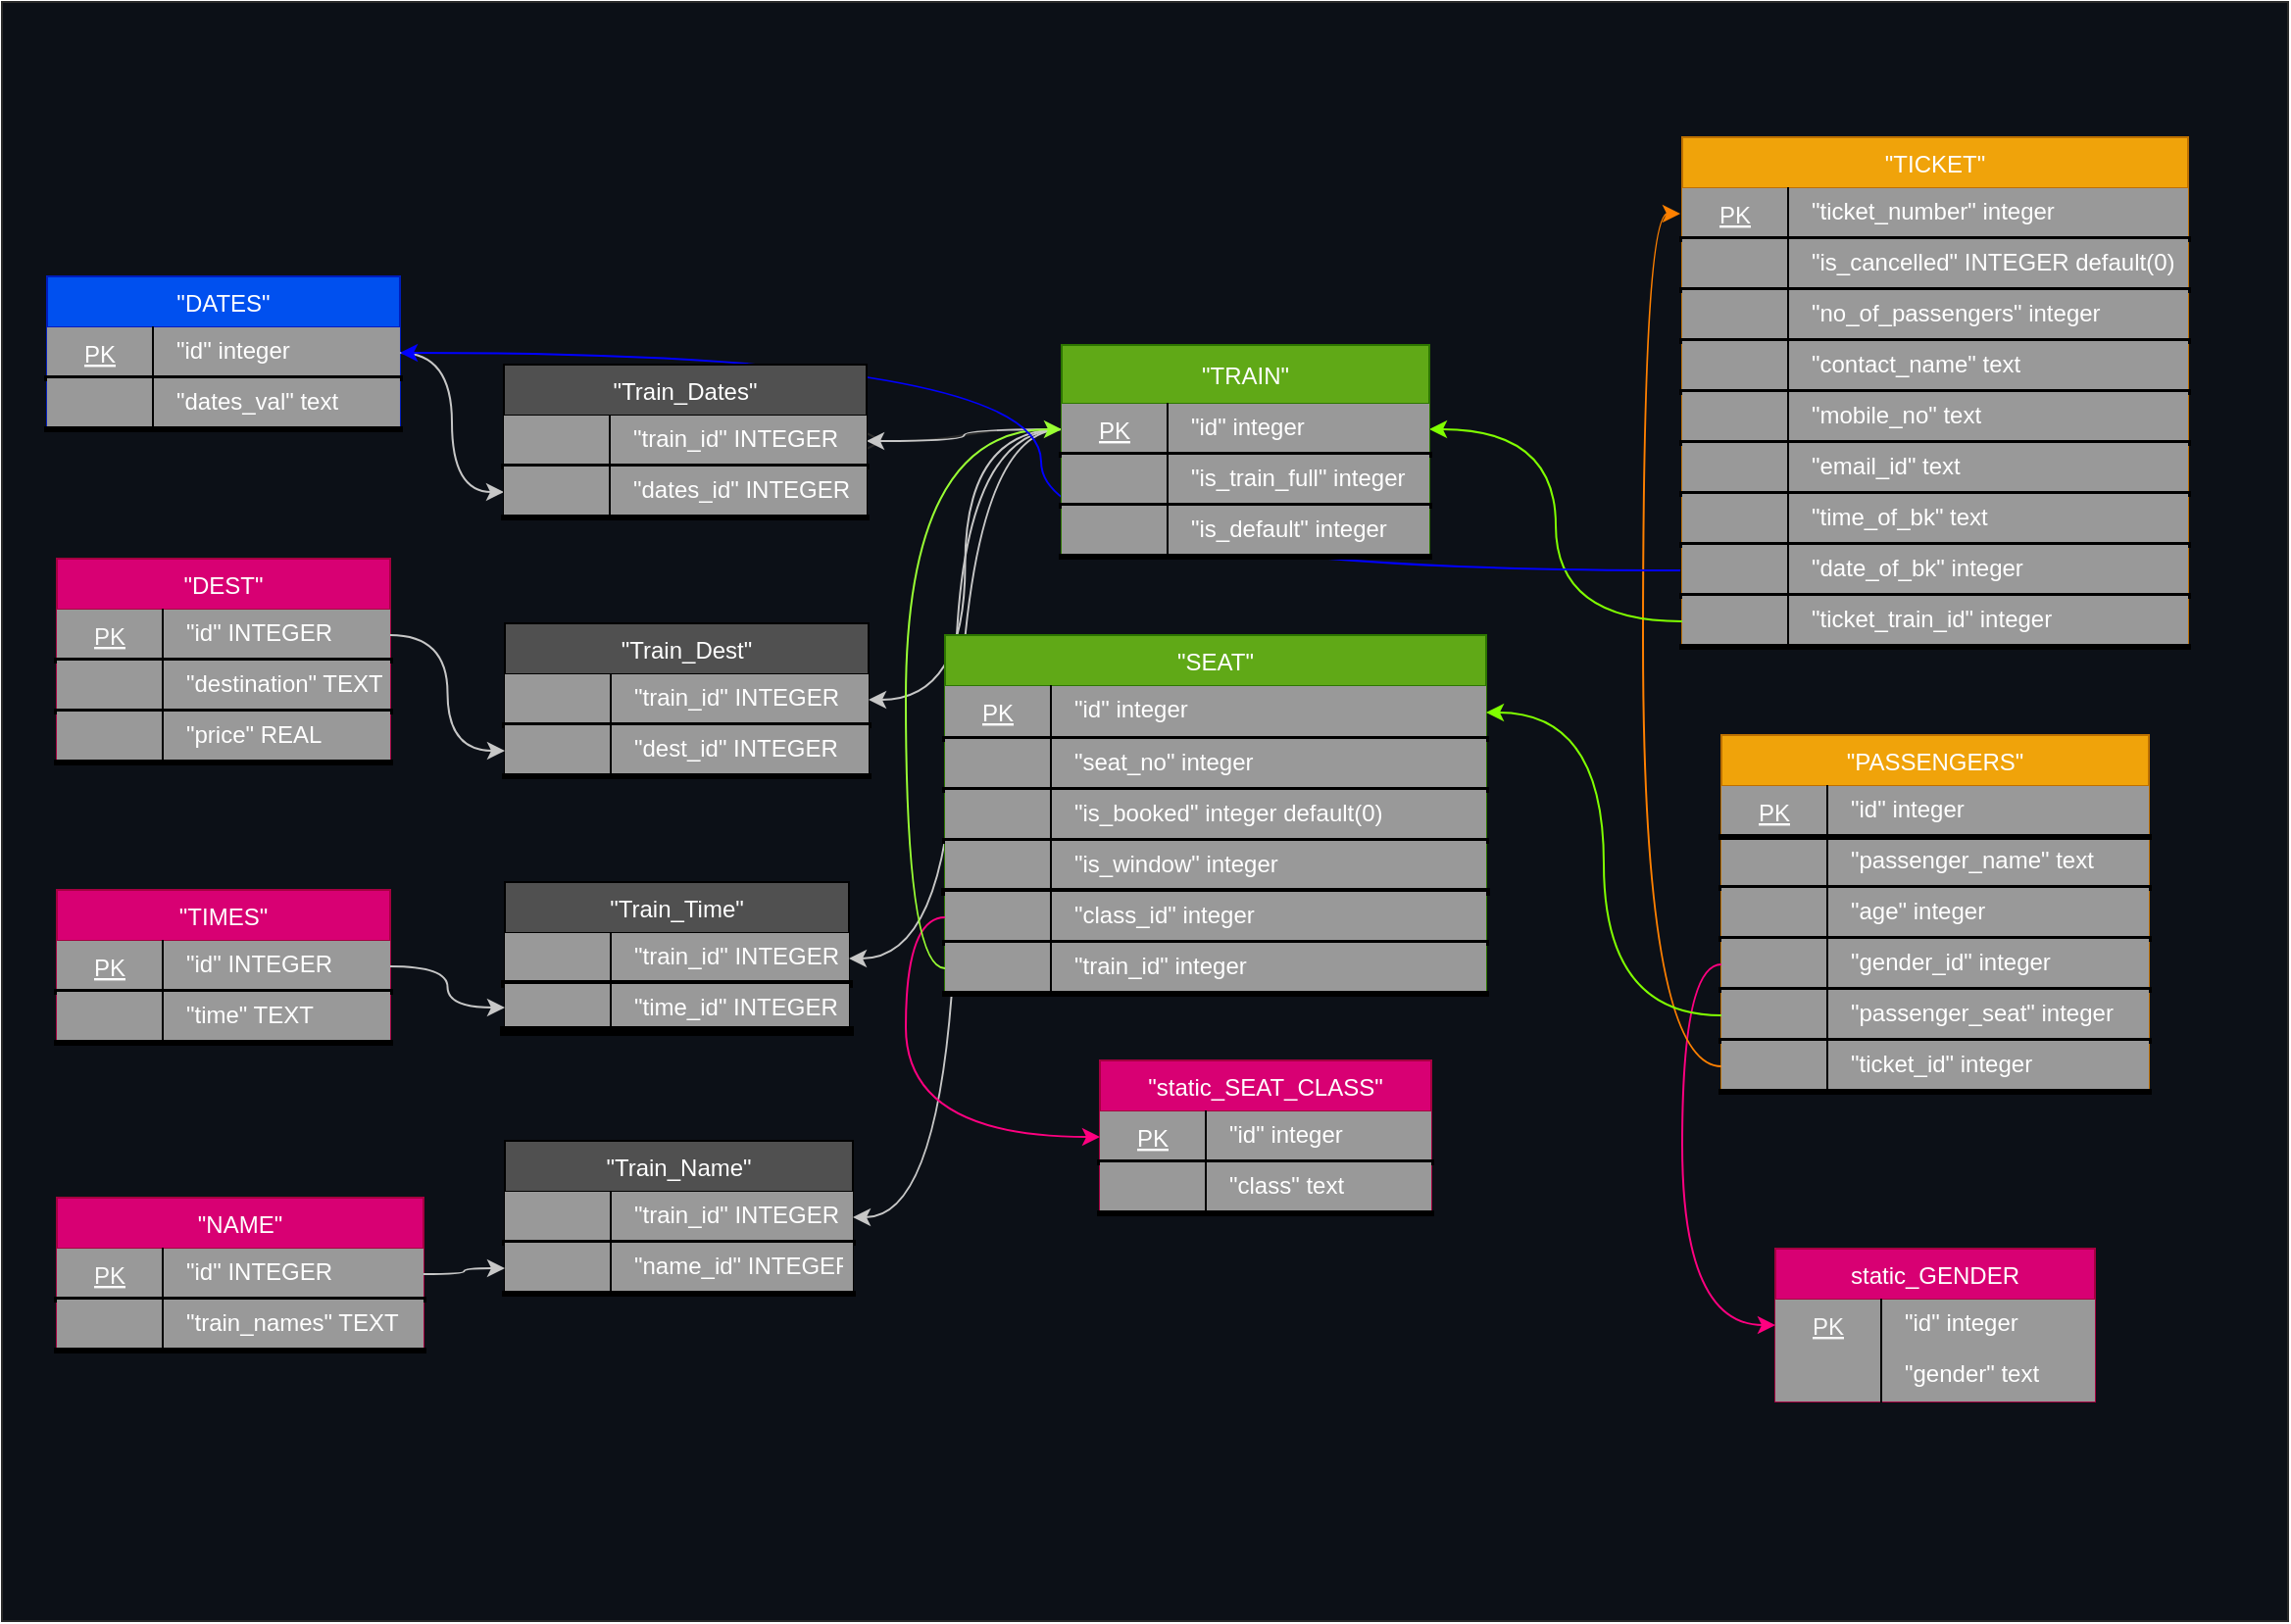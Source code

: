 <mxfile>
    <diagram id="R2lEEEUBdFMjLlhIrx00" name="Page-1">
        <mxGraphModel dx="1640" dy="918" grid="0" gridSize="10" guides="1" tooltips="1" connect="1" arrows="1" fold="1" page="1" pageScale="1" pageWidth="1169" pageHeight="827" math="1" shadow="0" extFonts="Permanent Marker^https://fonts.googleapis.com/css?family=Permanent+Marker">
            <root>
                <mxCell id="0"/>
                <mxCell id="1" parent="0"/>
                <mxCell id="138" value="" style="verticalLabelPosition=bottom;verticalAlign=top;html=1;shape=mxgraph.basic.rect;fillColor2=none;strokeWidth=1;size=20;indent=5;strokeColor=#2a2a2a;fillColor=#0c1017;" parent="1" vertex="1">
                    <mxGeometry width="1166" height="826" as="geometry"/>
                </mxCell>
                <mxCell id="HuTsn0dOxCZQTy2cxe2I-1" value="&quot;DATES&quot;" style="swimlane;fontStyle=0;childLayout=stackLayout;horizontal=1;startSize=26;fillColor=#0050ef;horizontalStack=0;resizeParent=1;resizeLast=0;collapsible=1;marginBottom=0;swimlaneFillColor=#ffffff;align=center;strokeColor=#001DBC;fontColor=#ffffff;" parent="1" vertex="1">
                    <mxGeometry x="23" y="140" width="180" height="78" as="geometry"/>
                </mxCell>
                <mxCell id="HuTsn0dOxCZQTy2cxe2I-2" value="&quot;id&quot;&#9;integer" style="shape=partialRectangle;top=0;left=0;right=0;bottom=1;align=left;verticalAlign=top;spacingTop=-2;spacingLeft=64;spacingRight=4;overflow=hidden;rotatable=0;points=[[0,0.5],[1,0.5]];portConstraint=eastwest;dropTarget=0;fontColor=#FFFFFF;strokeWidth=3;fillColor=#999999;" parent="HuTsn0dOxCZQTy2cxe2I-1" vertex="1">
                    <mxGeometry y="26" width="180" height="26" as="geometry"/>
                </mxCell>
                <mxCell id="HuTsn0dOxCZQTy2cxe2I-3" value="PK" style="shape=partialRectangle;top=0;left=0;bottom=0;fillColor=none;align=center;verticalAlign=middle;spacingLeft=4;spacingRight=4;overflow=hidden;rotatable=180;points=[];portConstraint=eastwest;part=1;fontStyle=4;fontColor=#FFFFFF;" parent="HuTsn0dOxCZQTy2cxe2I-2" vertex="1" connectable="0">
                    <mxGeometry width="54" height="26" as="geometry"/>
                </mxCell>
                <mxCell id="HuTsn0dOxCZQTy2cxe2I-4" value="&quot;dates_val&quot;&#9;text" style="shape=partialRectangle;top=0;left=0;right=0;bottom=1;align=left;verticalAlign=top;spacingTop=-2;spacingLeft=64;spacingRight=4;overflow=hidden;rotatable=0;points=[[0,0.5],[1,0.5]];portConstraint=eastwest;dropTarget=0;fontColor=#FFFFFF;strokeWidth=3;fillColor=#999999;" parent="HuTsn0dOxCZQTy2cxe2I-1" vertex="1">
                    <mxGeometry y="52" width="180" height="26" as="geometry"/>
                </mxCell>
                <mxCell id="HuTsn0dOxCZQTy2cxe2I-5" value="" style="shape=partialRectangle;top=0;left=0;bottom=0;fillColor=none;align=left;verticalAlign=middle;spacingLeft=4;spacingRight=4;overflow=hidden;rotatable=180;points=[];portConstraint=eastwest;part=1;" parent="HuTsn0dOxCZQTy2cxe2I-4" vertex="1" connectable="0">
                    <mxGeometry width="54" height="26" as="geometry"/>
                </mxCell>
                <mxCell id="HuTsn0dOxCZQTy2cxe2I-33" value="&quot;DEST&quot;" style="swimlane;fontStyle=0;childLayout=stackLayout;horizontal=1;startSize=26;fillColor=#d80073;horizontalStack=0;resizeParent=1;resizeLast=0;collapsible=1;marginBottom=0;swimlaneFillColor=#ffffff;align=center;strokeColor=#A50040;fontColor=#ffffff;" parent="1" vertex="1">
                    <mxGeometry x="28" y="284" width="170" height="104" as="geometry"/>
                </mxCell>
                <mxCell id="HuTsn0dOxCZQTy2cxe2I-34" value="&quot;id&quot;&#9;INTEGER" style="shape=partialRectangle;top=0;left=0;right=0;bottom=1;align=left;verticalAlign=top;spacingTop=-2;spacingLeft=64;spacingRight=4;overflow=hidden;rotatable=0;points=[[0,0.5],[1,0.5]];portConstraint=eastwest;dropTarget=0;strokeWidth=3;fontColor=#FFFFFF;fillColor=#999999;" parent="HuTsn0dOxCZQTy2cxe2I-33" vertex="1">
                    <mxGeometry y="26" width="170" height="26" as="geometry"/>
                </mxCell>
                <mxCell id="HuTsn0dOxCZQTy2cxe2I-35" value="PK" style="shape=partialRectangle;top=0;left=0;bottom=0;fillColor=none;align=center;verticalAlign=middle;spacingLeft=4;spacingRight=4;overflow=hidden;rotatable=180;points=[];portConstraint=eastwest;part=1;fontStyle=4;fontColor=#FAFAFA;" parent="HuTsn0dOxCZQTy2cxe2I-34" vertex="1" connectable="0">
                    <mxGeometry width="54" height="26" as="geometry"/>
                </mxCell>
                <mxCell id="HuTsn0dOxCZQTy2cxe2I-36" value="&quot;destination&quot; TEXT" style="shape=partialRectangle;top=0;left=0;right=0;bottom=1;align=left;verticalAlign=top;spacingTop=-2;spacingLeft=64;spacingRight=4;overflow=hidden;rotatable=0;points=[[0,0.5],[1,0.5]];portConstraint=eastwest;dropTarget=0;strokeWidth=3;html=1;fontColor=#FFFFFF;fillColor=#999999;" parent="HuTsn0dOxCZQTy2cxe2I-33" vertex="1">
                    <mxGeometry y="52" width="170" height="26" as="geometry"/>
                </mxCell>
                <mxCell id="HuTsn0dOxCZQTy2cxe2I-37" value="" style="shape=partialRectangle;top=0;left=0;bottom=0;fillColor=none;align=left;verticalAlign=middle;spacingLeft=4;spacingRight=4;overflow=hidden;rotatable=180;points=[];portConstraint=eastwest;part=1;" parent="HuTsn0dOxCZQTy2cxe2I-36" vertex="1" connectable="0">
                    <mxGeometry width="54" height="26" as="geometry"/>
                </mxCell>
                <mxCell id="49" value="&quot;price&quot; REAL" style="shape=partialRectangle;top=0;left=0;right=0;bottom=1;align=left;verticalAlign=top;spacingTop=-2;spacingLeft=64;spacingRight=4;overflow=hidden;rotatable=0;points=[[0,0.5],[1,0.5]];portConstraint=eastwest;dropTarget=0;strokeWidth=3;html=1;fontColor=#FFFFFF;fillColor=#999999;" parent="HuTsn0dOxCZQTy2cxe2I-33" vertex="1">
                    <mxGeometry y="78" width="170" height="26" as="geometry"/>
                </mxCell>
                <mxCell id="50" value="" style="shape=partialRectangle;top=0;left=0;bottom=0;fillColor=none;align=left;verticalAlign=middle;spacingLeft=4;spacingRight=4;overflow=hidden;rotatable=180;points=[];portConstraint=eastwest;part=1;" parent="49" vertex="1" connectable="0">
                    <mxGeometry width="54" height="26" as="geometry"/>
                </mxCell>
                <mxCell id="HuTsn0dOxCZQTy2cxe2I-42" value="&quot;Train_Dest&quot;" style="swimlane;fontStyle=0;childLayout=stackLayout;horizontal=1;startSize=26;horizontalStack=0;resizeParent=1;resizeLast=0;collapsible=1;marginBottom=0;swimlaneFillColor=#ffffff;align=center;fillColor=#505050;fontColor=#FFFFFF;" parent="1" vertex="1">
                    <mxGeometry x="256.5" y="317" width="185.5" height="78" as="geometry"/>
                </mxCell>
                <mxCell id="HuTsn0dOxCZQTy2cxe2I-45" value="&quot;train_id&quot; INTEGER" style="shape=partialRectangle;top=0;left=0;right=0;bottom=1;align=left;verticalAlign=top;spacingTop=-2;spacingLeft=64;spacingRight=4;overflow=hidden;rotatable=0;points=[[0,0.5],[1,0.5]];portConstraint=eastwest;dropTarget=0;strokeWidth=3;fontColor=#FFFFFF;fillColor=#999999;" parent="HuTsn0dOxCZQTy2cxe2I-42" vertex="1">
                    <mxGeometry y="26" width="185.5" height="26" as="geometry"/>
                </mxCell>
                <mxCell id="HuTsn0dOxCZQTy2cxe2I-46" value="" style="shape=partialRectangle;top=0;left=0;bottom=0;fillColor=none;align=left;verticalAlign=middle;spacingLeft=4;spacingRight=4;overflow=hidden;rotatable=180;points=[];portConstraint=eastwest;part=1;" parent="HuTsn0dOxCZQTy2cxe2I-45" vertex="1" connectable="0">
                    <mxGeometry width="54" height="26" as="geometry"/>
                </mxCell>
                <mxCell id="HuTsn0dOxCZQTy2cxe2I-47" value="&quot;dest_id&quot; INTEGER" style="shape=partialRectangle;top=0;left=0;right=0;bottom=1;align=left;verticalAlign=top;spacingTop=-2;spacingLeft=64;spacingRight=4;overflow=hidden;rotatable=0;points=[[0,0.5],[1,0.5]];portConstraint=eastwest;dropTarget=0;strokeWidth=3;fontColor=#FFFFFF;fillColor=#999999;" parent="HuTsn0dOxCZQTy2cxe2I-42" vertex="1">
                    <mxGeometry y="52" width="185.5" height="26" as="geometry"/>
                </mxCell>
                <mxCell id="HuTsn0dOxCZQTy2cxe2I-48" value="" style="shape=partialRectangle;top=0;left=0;bottom=0;fillColor=none;align=left;verticalAlign=middle;spacingLeft=4;spacingRight=4;overflow=hidden;rotatable=180;points=[];portConstraint=eastwest;part=1;" parent="HuTsn0dOxCZQTy2cxe2I-47" vertex="1" connectable="0">
                    <mxGeometry width="54" height="26" as="geometry"/>
                </mxCell>
                <mxCell id="HuTsn0dOxCZQTy2cxe2I-49" value="&quot;TIMES&quot;" style="swimlane;fontStyle=0;childLayout=stackLayout;horizontal=1;startSize=26;fillColor=#d80073;horizontalStack=0;resizeParent=1;resizeLast=0;collapsible=1;marginBottom=0;swimlaneFillColor=#ffffff;align=center;strokeColor=#A50040;fontColor=#ffffff;" parent="1" vertex="1">
                    <mxGeometry x="28" y="453" width="170" height="78" as="geometry"/>
                </mxCell>
                <mxCell id="HuTsn0dOxCZQTy2cxe2I-50" value="&quot;id&quot;&#9;INTEGER" style="shape=partialRectangle;top=0;left=0;right=0;bottom=1;align=left;verticalAlign=top;spacingTop=-2;spacingLeft=64;spacingRight=4;overflow=hidden;rotatable=0;points=[[0,0.5],[1,0.5]];portConstraint=eastwest;dropTarget=0;fontColor=#FFFFFF;strokeWidth=3;fillColor=#999999;" parent="HuTsn0dOxCZQTy2cxe2I-49" vertex="1">
                    <mxGeometry y="26" width="170" height="26" as="geometry"/>
                </mxCell>
                <mxCell id="HuTsn0dOxCZQTy2cxe2I-51" value="PK" style="shape=partialRectangle;top=0;left=0;bottom=0;fillColor=none;align=center;verticalAlign=middle;spacingLeft=4;spacingRight=4;overflow=hidden;rotatable=180;points=[];portConstraint=eastwest;part=1;fontStyle=4;fontColor=#FFFFFF;" parent="HuTsn0dOxCZQTy2cxe2I-50" vertex="1" connectable="0">
                    <mxGeometry width="54" height="26" as="geometry"/>
                </mxCell>
                <mxCell id="HuTsn0dOxCZQTy2cxe2I-52" value="&quot;time&quot; TEXT" style="shape=partialRectangle;top=0;left=0;right=0;bottom=1;align=left;verticalAlign=top;spacingTop=-2;spacingLeft=64;spacingRight=4;overflow=hidden;rotatable=0;points=[[0,0.5],[1,0.5]];portConstraint=eastwest;dropTarget=0;strokeWidth=3;fontColor=#FFFFFF;fillColor=#999999;" parent="HuTsn0dOxCZQTy2cxe2I-49" vertex="1">
                    <mxGeometry y="52" width="170" height="26" as="geometry"/>
                </mxCell>
                <mxCell id="HuTsn0dOxCZQTy2cxe2I-53" value="" style="shape=partialRectangle;top=0;left=0;bottom=0;fillColor=none;align=left;verticalAlign=middle;spacingLeft=4;spacingRight=4;overflow=hidden;rotatable=180;points=[];portConstraint=eastwest;part=1;" parent="HuTsn0dOxCZQTy2cxe2I-52" vertex="1" connectable="0">
                    <mxGeometry width="54" height="26" as="geometry"/>
                </mxCell>
                <mxCell id="HuTsn0dOxCZQTy2cxe2I-56" value="&quot;Train_Time&quot;" style="swimlane;fontStyle=0;childLayout=stackLayout;horizontal=1;startSize=26;horizontalStack=0;resizeParent=1;resizeLast=0;collapsible=1;marginBottom=0;swimlaneFillColor=#ffffff;align=center;fillColor=#505050;fontColor=#FFFFFF;" parent="1" vertex="1">
                    <mxGeometry x="256.5" y="449" width="175.5" height="76" as="geometry"/>
                </mxCell>
                <mxCell id="HuTsn0dOxCZQTy2cxe2I-59" value="&quot;train_id&quot; INTEGER" style="shape=partialRectangle;top=0;left=0;right=0;bottom=1;align=left;verticalAlign=top;spacingTop=-2;spacingLeft=64;spacingRight=4;overflow=hidden;rotatable=0;points=[[0,0.5],[1,0.5]];portConstraint=eastwest;dropTarget=0;strokeWidth=4;fontColor=#FFFFFF;fillColor=#999999;" parent="HuTsn0dOxCZQTy2cxe2I-56" vertex="1">
                    <mxGeometry y="26" width="175.5" height="26" as="geometry"/>
                </mxCell>
                <mxCell id="HuTsn0dOxCZQTy2cxe2I-60" value="" style="shape=partialRectangle;top=0;left=0;bottom=0;fillColor=none;align=left;verticalAlign=middle;spacingLeft=4;spacingRight=4;overflow=hidden;rotatable=180;points=[];portConstraint=eastwest;part=1;" parent="HuTsn0dOxCZQTy2cxe2I-59" vertex="1" connectable="0">
                    <mxGeometry width="54" height="26" as="geometry"/>
                </mxCell>
                <mxCell id="HuTsn0dOxCZQTy2cxe2I-61" value="&quot;time_id&quot; INTEGER" style="shape=partialRectangle;top=0;left=0;right=0;bottom=1;align=left;verticalAlign=top;spacingTop=-2;spacingLeft=64;spacingRight=4;overflow=hidden;rotatable=0;points=[[0,0.5],[1,0.5]];portConstraint=eastwest;dropTarget=0;strokeWidth=5;fontColor=#FFFFFF;fillColor=#999999;" parent="HuTsn0dOxCZQTy2cxe2I-56" vertex="1">
                    <mxGeometry y="52" width="175.5" height="24" as="geometry"/>
                </mxCell>
                <mxCell id="HuTsn0dOxCZQTy2cxe2I-62" value="" style="shape=partialRectangle;top=0;left=0;bottom=0;fillColor=none;align=left;verticalAlign=middle;spacingLeft=4;spacingRight=4;overflow=hidden;rotatable=180;points=[];portConstraint=eastwest;part=1;" parent="HuTsn0dOxCZQTy2cxe2I-61" vertex="1" connectable="0">
                    <mxGeometry width="54" height="24" as="geometry"/>
                </mxCell>
                <mxCell id="HuTsn0dOxCZQTy2cxe2I-63" value="&quot;NAME&quot;" style="swimlane;fontStyle=0;childLayout=stackLayout;horizontal=1;startSize=26;fillColor=#d80073;horizontalStack=0;resizeParent=1;resizeLast=0;collapsible=1;marginBottom=0;swimlaneFillColor=#ffffff;align=center;strokeColor=#A50040;fontColor=#ffffff;" parent="1" vertex="1">
                    <mxGeometry x="28" y="610" width="187" height="78" as="geometry"/>
                </mxCell>
                <mxCell id="HuTsn0dOxCZQTy2cxe2I-64" value="&quot;id&quot;&#9;INTEGER" style="shape=partialRectangle;top=0;left=0;right=0;bottom=1;align=left;verticalAlign=top;spacingTop=-2;spacingLeft=64;spacingRight=4;overflow=hidden;rotatable=0;points=[[0,0.5],[1,0.5]];portConstraint=eastwest;dropTarget=0;fontColor=#FFFFFF;strokeWidth=3;fillColor=#999999;" parent="HuTsn0dOxCZQTy2cxe2I-63" vertex="1">
                    <mxGeometry y="26" width="187" height="26" as="geometry"/>
                </mxCell>
                <mxCell id="HuTsn0dOxCZQTy2cxe2I-65" value="PK" style="shape=partialRectangle;top=0;left=0;bottom=0;fillColor=none;align=center;verticalAlign=middle;spacingLeft=4;spacingRight=4;overflow=hidden;rotatable=180;points=[];portConstraint=eastwest;part=1;fontStyle=4;fontColor=#FAFAFA;" parent="HuTsn0dOxCZQTy2cxe2I-64" vertex="1" connectable="0">
                    <mxGeometry width="54" height="26" as="geometry"/>
                </mxCell>
                <mxCell id="HuTsn0dOxCZQTy2cxe2I-66" value="&quot;train_names&quot; TEXT" style="shape=partialRectangle;top=0;left=0;right=0;bottom=1;align=left;verticalAlign=top;spacingTop=-2;spacingLeft=64;spacingRight=4;overflow=hidden;rotatable=0;points=[[0,0.5],[1,0.5]];portConstraint=eastwest;dropTarget=0;fontColor=#FFFFFF;strokeWidth=3;fillColor=#999999;" parent="HuTsn0dOxCZQTy2cxe2I-63" vertex="1">
                    <mxGeometry y="52" width="187" height="26" as="geometry"/>
                </mxCell>
                <mxCell id="HuTsn0dOxCZQTy2cxe2I-67" value="" style="shape=partialRectangle;top=0;left=0;bottom=0;fillColor=none;align=left;verticalAlign=middle;spacingLeft=4;spacingRight=4;overflow=hidden;rotatable=180;points=[];portConstraint=eastwest;part=1;" parent="HuTsn0dOxCZQTy2cxe2I-66" vertex="1" connectable="0">
                    <mxGeometry width="54" height="26" as="geometry"/>
                </mxCell>
                <mxCell id="HuTsn0dOxCZQTy2cxe2I-70" value="&quot;Train_Name&quot;" style="swimlane;fontStyle=0;childLayout=stackLayout;horizontal=1;startSize=26;horizontalStack=0;resizeParent=1;resizeLast=0;collapsible=1;marginBottom=0;swimlaneFillColor=#ffffff;align=center;fillColor=#505050;fontColor=#FFFFFF;" parent="1" vertex="1">
                    <mxGeometry x="256.5" y="581" width="177.5" height="78" as="geometry"/>
                </mxCell>
                <mxCell id="HuTsn0dOxCZQTy2cxe2I-73" value="&quot;train_id&quot; INTEGER" style="shape=partialRectangle;top=0;left=0;right=0;bottom=1;align=left;verticalAlign=top;spacingTop=-2;spacingLeft=64;spacingRight=4;overflow=hidden;rotatable=0;points=[[0,0.5],[1,0.5]];portConstraint=eastwest;dropTarget=0;strokeWidth=3;fontColor=#FFFFFF;fillColor=#999999;" parent="HuTsn0dOxCZQTy2cxe2I-70" vertex="1">
                    <mxGeometry y="26" width="177.5" height="26" as="geometry"/>
                </mxCell>
                <mxCell id="HuTsn0dOxCZQTy2cxe2I-74" value="" style="shape=partialRectangle;top=0;left=0;bottom=0;fillColor=none;align=left;verticalAlign=middle;spacingLeft=4;spacingRight=4;overflow=hidden;rotatable=180;points=[];portConstraint=eastwest;part=1;" parent="HuTsn0dOxCZQTy2cxe2I-73" vertex="1" connectable="0">
                    <mxGeometry width="54" height="26" as="geometry"/>
                </mxCell>
                <mxCell id="HuTsn0dOxCZQTy2cxe2I-75" value="&quot;name_id&quot; INTEGER" style="shape=partialRectangle;top=0;left=0;right=0;bottom=1;align=left;verticalAlign=top;spacingTop=-2;spacingLeft=64;spacingRight=4;overflow=hidden;rotatable=0;points=[[0,0.5],[1,0.5]];portConstraint=eastwest;dropTarget=0;strokeWidth=3;fontColor=#FFFFFF;fillColor=#999999;" parent="HuTsn0dOxCZQTy2cxe2I-70" vertex="1">
                    <mxGeometry y="52" width="177.5" height="26" as="geometry"/>
                </mxCell>
                <mxCell id="HuTsn0dOxCZQTy2cxe2I-76" value="" style="shape=partialRectangle;top=0;left=0;bottom=0;fillColor=none;align=left;verticalAlign=middle;spacingLeft=4;spacingRight=4;overflow=hidden;rotatable=180;points=[];portConstraint=eastwest;part=1;" parent="HuTsn0dOxCZQTy2cxe2I-75" vertex="1" connectable="0">
                    <mxGeometry width="54" height="26" as="geometry"/>
                </mxCell>
                <mxCell id="HuTsn0dOxCZQTy2cxe2I-77" value="&quot;static_SEAT_CLASS&quot;" style="swimlane;fontStyle=0;childLayout=stackLayout;horizontal=1;startSize=26;fillColor=#d80073;horizontalStack=0;resizeParent=1;resizeLast=0;collapsible=1;marginBottom=0;swimlaneFillColor=#ffffff;align=center;strokeColor=#A50040;fontColor=#ffffff;" parent="1" vertex="1">
                    <mxGeometry x="560" y="540" width="169" height="78" as="geometry"/>
                </mxCell>
                <mxCell id="HuTsn0dOxCZQTy2cxe2I-78" value="&quot;id&quot; integer" style="shape=partialRectangle;top=0;left=0;right=0;bottom=1;align=left;verticalAlign=top;spacingTop=-2;spacingLeft=64;spacingRight=4;overflow=hidden;rotatable=0;points=[[0,0.5],[1,0.5]];portConstraint=eastwest;dropTarget=0;strokeWidth=3;fontColor=#FFFFFF;fillColor=#999999;" parent="HuTsn0dOxCZQTy2cxe2I-77" vertex="1">
                    <mxGeometry y="26" width="169" height="26" as="geometry"/>
                </mxCell>
                <mxCell id="HuTsn0dOxCZQTy2cxe2I-79" value="PK" style="shape=partialRectangle;top=0;left=0;bottom=0;fillColor=none;align=center;verticalAlign=middle;spacingLeft=4;spacingRight=4;overflow=hidden;rotatable=180;points=[];portConstraint=eastwest;part=1;fontStyle=4;fontColor=#FFFFFF;" parent="HuTsn0dOxCZQTy2cxe2I-78" vertex="1" connectable="0">
                    <mxGeometry width="54" height="26" as="geometry"/>
                </mxCell>
                <mxCell id="HuTsn0dOxCZQTy2cxe2I-80" value="&quot;class&quot; text" style="shape=partialRectangle;top=0;left=0;right=0;bottom=1;align=left;verticalAlign=top;spacingTop=-2;spacingLeft=64;spacingRight=4;overflow=hidden;rotatable=0;points=[[0,0.5],[1,0.5]];portConstraint=eastwest;dropTarget=0;fontColor=#FFFFFF;strokeWidth=3;fillColor=#999999;" parent="HuTsn0dOxCZQTy2cxe2I-77" vertex="1">
                    <mxGeometry y="52" width="169" height="26" as="geometry"/>
                </mxCell>
                <mxCell id="HuTsn0dOxCZQTy2cxe2I-81" value="" style="shape=partialRectangle;top=0;left=0;bottom=0;fillColor=none;align=left;verticalAlign=middle;spacingLeft=4;spacingRight=4;overflow=hidden;rotatable=180;points=[];portConstraint=eastwest;part=1;" parent="HuTsn0dOxCZQTy2cxe2I-80" vertex="1" connectable="0">
                    <mxGeometry width="54" height="26" as="geometry"/>
                </mxCell>
                <mxCell id="HuTsn0dOxCZQTy2cxe2I-82" value="&quot;TICKET&quot;" style="swimlane;fontStyle=0;childLayout=stackLayout;horizontal=1;startSize=26;fillColor=#f0a30a;horizontalStack=0;resizeParent=1;resizeLast=0;collapsible=1;marginBottom=0;swimlaneFillColor=#ffffff;align=center;strokeColor=#BD7000;fontColor=#ffffff;" parent="1" vertex="1">
                    <mxGeometry x="857" y="69" width="258" height="260" as="geometry"/>
                </mxCell>
                <mxCell id="HuTsn0dOxCZQTy2cxe2I-83" value="&quot;ticket_number&quot;&#9;integer" style="shape=partialRectangle;top=0;left=0;right=0;bottom=1;align=left;verticalAlign=top;spacingTop=-2;spacingLeft=64;spacingRight=4;overflow=hidden;rotatable=0;points=[[0,0.5],[1,0.5]];portConstraint=eastwest;dropTarget=0;strokeWidth=3;perimeterSpacing=1;fontColor=#FFFFFF;fillColor=#999999;" parent="HuTsn0dOxCZQTy2cxe2I-82" vertex="1">
                    <mxGeometry y="26" width="258" height="26" as="geometry"/>
                </mxCell>
                <mxCell id="HuTsn0dOxCZQTy2cxe2I-84" value="PK" style="shape=partialRectangle;top=0;left=0;bottom=0;fillColor=none;align=center;verticalAlign=middle;spacingLeft=4;spacingRight=4;overflow=hidden;rotatable=180;points=[];portConstraint=eastwest;part=1;fontStyle=4;fontColor=#FCFCFC;" parent="HuTsn0dOxCZQTy2cxe2I-83" vertex="1" connectable="0">
                    <mxGeometry width="54" height="26" as="geometry"/>
                </mxCell>
                <mxCell id="HuTsn0dOxCZQTy2cxe2I-85" value="&quot;is_cancelled&quot;&#9;INTEGER default(0)" style="shape=partialRectangle;top=0;left=0;right=0;bottom=1;align=left;verticalAlign=top;spacingTop=-2;spacingLeft=64;spacingRight=4;overflow=hidden;rotatable=0;points=[[0,0.5],[1,0.5]];portConstraint=eastwest;dropTarget=0;strokeWidth=3;fontColor=#FFFFFF;fillColor=#999999;" parent="HuTsn0dOxCZQTy2cxe2I-82" vertex="1">
                    <mxGeometry y="52" width="258" height="26" as="geometry"/>
                </mxCell>
                <mxCell id="HuTsn0dOxCZQTy2cxe2I-86" value="" style="shape=partialRectangle;top=0;left=0;bottom=0;fillColor=none;align=left;verticalAlign=middle;spacingLeft=4;spacingRight=4;overflow=hidden;rotatable=180;points=[];portConstraint=eastwest;part=1;" parent="HuTsn0dOxCZQTy2cxe2I-85" vertex="1" connectable="0">
                    <mxGeometry width="54" height="26" as="geometry"/>
                </mxCell>
                <mxCell id="HuTsn0dOxCZQTy2cxe2I-87" value="&quot;no_of_passengers&quot; integer" style="shape=partialRectangle;top=0;left=0;right=0;bottom=1;align=left;verticalAlign=top;spacingTop=-2;spacingLeft=64;spacingRight=4;overflow=hidden;rotatable=0;points=[[0,0.5],[1,0.5]];portConstraint=eastwest;dropTarget=0;strokeWidth=3;fontColor=#FFFFFF;fillColor=#999999;" parent="HuTsn0dOxCZQTy2cxe2I-82" vertex="1">
                    <mxGeometry y="78" width="258" height="26" as="geometry"/>
                </mxCell>
                <mxCell id="HuTsn0dOxCZQTy2cxe2I-88" value="" style="shape=partialRectangle;top=0;left=0;bottom=0;fillColor=none;align=left;verticalAlign=middle;spacingLeft=4;spacingRight=4;overflow=hidden;rotatable=180;points=[];portConstraint=eastwest;part=1;" parent="HuTsn0dOxCZQTy2cxe2I-87" vertex="1" connectable="0">
                    <mxGeometry width="54" height="26" as="geometry"/>
                </mxCell>
                <mxCell id="HuTsn0dOxCZQTy2cxe2I-89" value="&quot;contact_name&quot; text" style="shape=partialRectangle;top=0;left=0;right=0;bottom=1;align=left;verticalAlign=top;spacingTop=-2;spacingLeft=64;spacingRight=4;overflow=hidden;rotatable=0;points=[[0,0.5],[1,0.5]];portConstraint=eastwest;dropTarget=0;strokeWidth=3;perimeterSpacing=1;fontColor=#FFFFFF;fillColor=#999999;" parent="HuTsn0dOxCZQTy2cxe2I-82" vertex="1">
                    <mxGeometry y="104" width="258" height="26" as="geometry"/>
                </mxCell>
                <mxCell id="HuTsn0dOxCZQTy2cxe2I-90" value="" style="shape=partialRectangle;top=0;left=0;bottom=0;fillColor=none;align=left;verticalAlign=middle;spacingLeft=4;spacingRight=4;overflow=hidden;rotatable=180;points=[];portConstraint=eastwest;part=1;" parent="HuTsn0dOxCZQTy2cxe2I-89" vertex="1" connectable="0">
                    <mxGeometry width="54" height="26" as="geometry"/>
                </mxCell>
                <mxCell id="HuTsn0dOxCZQTy2cxe2I-91" value="&quot;mobile_no&quot;&#9;text" style="shape=partialRectangle;top=0;left=0;right=0;bottom=1;align=left;verticalAlign=top;spacingTop=-2;spacingLeft=64;spacingRight=4;overflow=hidden;rotatable=0;points=[[0,0.5],[1,0.5]];portConstraint=eastwest;dropTarget=0;strokeWidth=3;fontColor=#FFFFFF;fillColor=#999999;" parent="HuTsn0dOxCZQTy2cxe2I-82" vertex="1">
                    <mxGeometry y="130" width="258" height="26" as="geometry"/>
                </mxCell>
                <mxCell id="HuTsn0dOxCZQTy2cxe2I-92" value="" style="shape=partialRectangle;top=0;left=0;bottom=0;fillColor=none;align=left;verticalAlign=middle;spacingLeft=4;spacingRight=4;overflow=hidden;rotatable=180;points=[];portConstraint=eastwest;part=1;" parent="HuTsn0dOxCZQTy2cxe2I-91" vertex="1" connectable="0">
                    <mxGeometry width="54" height="26" as="geometry"/>
                </mxCell>
                <mxCell id="HuTsn0dOxCZQTy2cxe2I-93" value="&quot;email_id&quot; text" style="shape=partialRectangle;top=0;left=0;right=0;bottom=1;align=left;verticalAlign=top;spacingTop=-2;spacingLeft=64;spacingRight=4;overflow=hidden;rotatable=0;points=[[0,0.5],[1,0.5]];portConstraint=eastwest;dropTarget=0;perimeterSpacing=1;strokeWidth=3;fontColor=#FFFFFF;fillColor=#999999;" parent="HuTsn0dOxCZQTy2cxe2I-82" vertex="1">
                    <mxGeometry y="156" width="258" height="26" as="geometry"/>
                </mxCell>
                <mxCell id="HuTsn0dOxCZQTy2cxe2I-94" value="" style="shape=partialRectangle;top=0;left=0;bottom=0;fillColor=none;align=left;verticalAlign=middle;spacingLeft=4;spacingRight=4;overflow=hidden;rotatable=180;points=[];portConstraint=eastwest;part=1;" parent="HuTsn0dOxCZQTy2cxe2I-93" vertex="1" connectable="0">
                    <mxGeometry width="54" height="26" as="geometry"/>
                </mxCell>
                <mxCell id="HuTsn0dOxCZQTy2cxe2I-95" value="&quot;time_of_bk&quot; text" style="shape=partialRectangle;top=0;left=0;right=0;bottom=1;align=left;verticalAlign=top;spacingTop=-2;spacingLeft=64;spacingRight=4;overflow=hidden;rotatable=0;points=[[0,0.5],[1,0.5]];portConstraint=eastwest;dropTarget=0;strokeWidth=3;fontColor=#FFFFFF;fillColor=#999999;" parent="HuTsn0dOxCZQTy2cxe2I-82" vertex="1">
                    <mxGeometry y="182" width="258" height="26" as="geometry"/>
                </mxCell>
                <mxCell id="HuTsn0dOxCZQTy2cxe2I-96" value="" style="shape=partialRectangle;top=0;left=0;bottom=0;fillColor=none;align=left;verticalAlign=middle;spacingLeft=4;spacingRight=4;overflow=hidden;rotatable=180;points=[];portConstraint=eastwest;part=1;" parent="HuTsn0dOxCZQTy2cxe2I-95" vertex="1" connectable="0">
                    <mxGeometry width="54" height="26" as="geometry"/>
                </mxCell>
                <mxCell id="HuTsn0dOxCZQTy2cxe2I-97" value="&quot;date_of_bk&quot; integer" style="shape=partialRectangle;top=0;left=0;right=0;bottom=1;align=left;verticalAlign=top;spacingTop=-2;spacingLeft=64;spacingRight=4;overflow=hidden;rotatable=0;points=[[0,0.5],[1,0.5]];portConstraint=eastwest;dropTarget=0;strokeWidth=3;perimeterSpacing=1;fontColor=#FFFFFF;fillColor=#999999;" parent="HuTsn0dOxCZQTy2cxe2I-82" vertex="1">
                    <mxGeometry y="208" width="258" height="26" as="geometry"/>
                </mxCell>
                <mxCell id="HuTsn0dOxCZQTy2cxe2I-98" value="" style="shape=partialRectangle;top=0;left=0;bottom=0;fillColor=none;align=left;verticalAlign=middle;spacingLeft=4;spacingRight=4;overflow=hidden;rotatable=180;points=[];portConstraint=eastwest;part=1;" parent="HuTsn0dOxCZQTy2cxe2I-97" vertex="1" connectable="0">
                    <mxGeometry width="54" height="26" as="geometry"/>
                </mxCell>
                <mxCell id="HuTsn0dOxCZQTy2cxe2I-99" value="&quot;ticket_train_id&quot; integer" style="shape=partialRectangle;top=0;left=0;right=0;bottom=1;align=left;verticalAlign=top;spacingTop=-2;spacingLeft=64;spacingRight=4;overflow=hidden;rotatable=0;points=[[0,0.5],[1,0.5]];portConstraint=eastwest;dropTarget=0;strokeWidth=3;fontColor=#FFFFFF;fillColor=#999999;" parent="HuTsn0dOxCZQTy2cxe2I-82" vertex="1">
                    <mxGeometry y="234" width="258" height="26" as="geometry"/>
                </mxCell>
                <mxCell id="HuTsn0dOxCZQTy2cxe2I-100" value="" style="shape=partialRectangle;top=0;left=0;bottom=0;fillColor=none;align=left;verticalAlign=middle;spacingLeft=4;spacingRight=4;overflow=hidden;rotatable=180;points=[];portConstraint=eastwest;part=1;" parent="HuTsn0dOxCZQTy2cxe2I-99" vertex="1" connectable="0">
                    <mxGeometry width="54" height="26" as="geometry"/>
                </mxCell>
                <mxCell id="HuTsn0dOxCZQTy2cxe2I-103" value="&quot;PASSENGERS&quot;" style="swimlane;fontStyle=0;childLayout=stackLayout;horizontal=1;startSize=26;fillColor=#f0a30a;horizontalStack=0;resizeParent=1;resizeLast=0;collapsible=1;marginBottom=0;swimlaneFillColor=#ffffff;align=center;strokeColor=#BD7000;fontColor=#ffffff;" parent="1" vertex="1">
                    <mxGeometry x="877" y="374" width="218" height="182" as="geometry"/>
                </mxCell>
                <mxCell id="HuTsn0dOxCZQTy2cxe2I-104" value="&quot;id&quot;&#9;integer" style="shape=partialRectangle;top=0;left=0;right=0;bottom=0;align=left;verticalAlign=top;spacingTop=-2;spacingLeft=64;spacingRight=4;overflow=hidden;rotatable=0;points=[[0,0.5],[1,0.5]];portConstraint=eastwest;dropTarget=0;fontColor=#FFFFFF;strokeWidth=3;fillColor=#999999;" parent="HuTsn0dOxCZQTy2cxe2I-103" vertex="1">
                    <mxGeometry y="26" width="218" height="26" as="geometry"/>
                </mxCell>
                <mxCell id="HuTsn0dOxCZQTy2cxe2I-105" value="PK" style="shape=partialRectangle;top=0;left=0;bottom=0;fillColor=none;align=center;verticalAlign=middle;spacingLeft=4;spacingRight=4;overflow=hidden;rotatable=180;points=[];portConstraint=eastwest;part=1;fontStyle=4;fontColor=#FFFFFF;" parent="HuTsn0dOxCZQTy2cxe2I-104" vertex="1" connectable="0">
                    <mxGeometry width="54" height="26" as="geometry"/>
                </mxCell>
                <mxCell id="HuTsn0dOxCZQTy2cxe2I-106" value="&quot;passenger_name&quot; text" style="shape=partialRectangle;top=1;left=0;right=0;bottom=1;align=left;verticalAlign=top;spacingTop=-2;spacingLeft=64;spacingRight=4;overflow=hidden;rotatable=0;points=[[0,0.5],[1,0.5]];portConstraint=eastwest;dropTarget=0;strokeWidth=3;fontColor=#FFFFFF;fillColor=#999999;" parent="HuTsn0dOxCZQTy2cxe2I-103" vertex="1">
                    <mxGeometry y="52" width="218" height="26" as="geometry"/>
                </mxCell>
                <mxCell id="HuTsn0dOxCZQTy2cxe2I-107" value="" style="shape=partialRectangle;top=0;left=0;bottom=0;fillColor=none;align=left;verticalAlign=middle;spacingLeft=4;spacingRight=4;overflow=hidden;rotatable=180;points=[];portConstraint=eastwest;part=1;" parent="HuTsn0dOxCZQTy2cxe2I-106" vertex="1" connectable="0">
                    <mxGeometry width="54" height="26" as="geometry"/>
                </mxCell>
                <mxCell id="HuTsn0dOxCZQTy2cxe2I-108" value="&quot;age&quot; integer" style="shape=partialRectangle;top=0;left=0;right=0;bottom=1;align=left;verticalAlign=top;spacingTop=-2;spacingLeft=64;spacingRight=4;overflow=hidden;rotatable=0;points=[[0,0.5],[1,0.5]];portConstraint=eastwest;dropTarget=0;strokeWidth=3;fontColor=#FFFFFF;fillColor=#999999;" parent="HuTsn0dOxCZQTy2cxe2I-103" vertex="1">
                    <mxGeometry y="78" width="218" height="26" as="geometry"/>
                </mxCell>
                <mxCell id="HuTsn0dOxCZQTy2cxe2I-109" value="" style="shape=partialRectangle;top=0;left=0;bottom=0;fillColor=none;align=left;verticalAlign=middle;spacingLeft=4;spacingRight=4;overflow=hidden;rotatable=180;points=[];portConstraint=eastwest;part=1;" parent="HuTsn0dOxCZQTy2cxe2I-108" vertex="1" connectable="0">
                    <mxGeometry width="54" height="26" as="geometry"/>
                </mxCell>
                <mxCell id="HuTsn0dOxCZQTy2cxe2I-112" value="&quot;gender_id&quot; integer" style="shape=partialRectangle;top=0;left=0;right=0;bottom=1;align=left;verticalAlign=top;spacingTop=-2;spacingLeft=64;spacingRight=4;overflow=hidden;rotatable=0;points=[[0,0.5],[1,0.5]];portConstraint=eastwest;dropTarget=0;strokeWidth=3;fontColor=#FFFFFF;fillColor=#999999;" parent="HuTsn0dOxCZQTy2cxe2I-103" vertex="1">
                    <mxGeometry y="104" width="218" height="26" as="geometry"/>
                </mxCell>
                <mxCell id="HuTsn0dOxCZQTy2cxe2I-113" value="" style="shape=partialRectangle;top=0;left=0;bottom=0;fillColor=none;align=left;verticalAlign=middle;spacingLeft=4;spacingRight=4;overflow=hidden;rotatable=180;points=[];portConstraint=eastwest;part=1;" parent="HuTsn0dOxCZQTy2cxe2I-112" vertex="1" connectable="0">
                    <mxGeometry width="54" height="26" as="geometry"/>
                </mxCell>
                <mxCell id="HuTsn0dOxCZQTy2cxe2I-114" value="&quot;passenger_seat&quot; integer" style="shape=partialRectangle;top=0;left=0;right=0;bottom=1;align=left;verticalAlign=top;spacingTop=-2;spacingLeft=64;spacingRight=4;overflow=hidden;rotatable=0;points=[[0,0.5],[1,0.5]];portConstraint=eastwest;dropTarget=0;strokeWidth=3;fontColor=#FFFFFF;fillColor=#999999;" parent="HuTsn0dOxCZQTy2cxe2I-103" vertex="1">
                    <mxGeometry y="130" width="218" height="26" as="geometry"/>
                </mxCell>
                <mxCell id="HuTsn0dOxCZQTy2cxe2I-115" value="" style="shape=partialRectangle;top=0;left=0;bottom=0;fillColor=none;align=left;verticalAlign=middle;spacingLeft=4;spacingRight=4;overflow=hidden;rotatable=180;points=[];portConstraint=eastwest;part=1;" parent="HuTsn0dOxCZQTy2cxe2I-114" vertex="1" connectable="0">
                    <mxGeometry width="54" height="26" as="geometry"/>
                </mxCell>
                <mxCell id="HuTsn0dOxCZQTy2cxe2I-116" value="&quot;ticket_id&quot; integer" style="shape=partialRectangle;top=0;left=0;right=0;bottom=1;align=left;verticalAlign=top;spacingTop=-2;spacingLeft=64;spacingRight=4;overflow=hidden;rotatable=0;points=[[0,0.5],[1,0.5]];portConstraint=eastwest;dropTarget=0;strokeWidth=3;fontColor=#FFFFFF;fillColor=#999999;" parent="HuTsn0dOxCZQTy2cxe2I-103" vertex="1">
                    <mxGeometry y="156" width="218" height="26" as="geometry"/>
                </mxCell>
                <mxCell id="HuTsn0dOxCZQTy2cxe2I-117" value="" style="shape=partialRectangle;top=0;left=0;bottom=0;fillColor=none;align=left;verticalAlign=middle;spacingLeft=4;spacingRight=4;overflow=hidden;rotatable=180;points=[];portConstraint=eastwest;part=1;" parent="HuTsn0dOxCZQTy2cxe2I-116" vertex="1" connectable="0">
                    <mxGeometry width="54" height="26" as="geometry"/>
                </mxCell>
                <mxCell id="HuTsn0dOxCZQTy2cxe2I-118" value="static_GENDER" style="swimlane;fontStyle=0;childLayout=stackLayout;horizontal=1;startSize=26;fillColor=#d80073;horizontalStack=0;resizeParent=1;resizeLast=0;collapsible=1;marginBottom=0;swimlaneFillColor=#ffffff;align=center;strokeColor=#A50040;fontColor=#ffffff;" parent="1" vertex="1">
                    <mxGeometry x="904.5" y="636" width="163" height="78" as="geometry"/>
                </mxCell>
                <mxCell id="HuTsn0dOxCZQTy2cxe2I-119" value="&quot;id&quot; integer" style="shape=partialRectangle;top=0;left=0;right=0;bottom=0;align=left;verticalAlign=top;spacingTop=-2;spacingLeft=64;spacingRight=4;overflow=hidden;rotatable=0;points=[[0,0.5],[1,0.5]];portConstraint=eastwest;dropTarget=0;strokeWidth=3;fontColor=#FFFFFF;fillColor=#999999;" parent="HuTsn0dOxCZQTy2cxe2I-118" vertex="1">
                    <mxGeometry y="26" width="163" height="26" as="geometry"/>
                </mxCell>
                <mxCell id="HuTsn0dOxCZQTy2cxe2I-120" value="PK" style="shape=partialRectangle;top=0;left=0;bottom=0;fillColor=none;align=center;verticalAlign=middle;spacingLeft=4;spacingRight=4;overflow=hidden;rotatable=180;points=[];portConstraint=eastwest;part=1;fontStyle=4;fontColor=#F7F7F7;" parent="HuTsn0dOxCZQTy2cxe2I-119" vertex="1" connectable="0">
                    <mxGeometry width="54" height="26" as="geometry"/>
                </mxCell>
                <mxCell id="HuTsn0dOxCZQTy2cxe2I-121" value="&quot;gender&quot; text" style="shape=partialRectangle;top=0;left=0;right=0;bottom=0;align=left;verticalAlign=top;spacingTop=-2;spacingLeft=64;spacingRight=4;overflow=hidden;rotatable=0;points=[[0,0.5],[1,0.5]];portConstraint=eastwest;dropTarget=0;strokeWidth=3;fontColor=#FFFFFF;fillColor=#999999;" parent="HuTsn0dOxCZQTy2cxe2I-118" vertex="1">
                    <mxGeometry y="52" width="163" height="26" as="geometry"/>
                </mxCell>
                <mxCell id="HuTsn0dOxCZQTy2cxe2I-122" value="" style="shape=partialRectangle;top=0;left=0;bottom=0;fillColor=none;align=left;verticalAlign=middle;spacingLeft=4;spacingRight=4;overflow=hidden;rotatable=180;points=[];portConstraint=eastwest;part=1;" parent="HuTsn0dOxCZQTy2cxe2I-121" vertex="1" connectable="0">
                    <mxGeometry width="54" height="26" as="geometry"/>
                </mxCell>
                <mxCell id="71" value="" style="edgeStyle=entityRelationEdgeStyle;fontSize=12;html=1;endArrow=ERmany;strokeColor=#2a2a2a;fillColor=#707070;" parent="1" source="HuTsn0dOxCZQTy2cxe2I-22" target="HuTsn0dOxCZQTy2cxe2I-29" edge="1">
                    <mxGeometry width="100" height="100" relative="1" as="geometry">
                        <mxPoint x="409" y="359" as="sourcePoint"/>
                        <mxPoint x="509" y="259" as="targetPoint"/>
                    </mxGeometry>
                </mxCell>
                <mxCell id="114" style="edgeStyle=orthogonalEdgeStyle;curved=1;orthogonalLoop=1;jettySize=auto;html=1;exitX=1;exitY=0.5;exitDx=0;exitDy=0;entryX=0;entryY=0.5;entryDx=0;entryDy=0;strokeColor=#C7C7C7;fillColor=#707070;" parent="1" source="HuTsn0dOxCZQTy2cxe2I-2" target="HuTsn0dOxCZQTy2cxe2I-31" edge="1">
                    <mxGeometry relative="1" as="geometry"/>
                </mxCell>
                <mxCell id="115" style="edgeStyle=orthogonalEdgeStyle;curved=1;orthogonalLoop=1;jettySize=auto;html=1;exitX=1;exitY=0.5;exitDx=0;exitDy=0;entryX=0;entryY=0.5;entryDx=0;entryDy=0;strokeColor=#C7C7C7;fillColor=#707070;" parent="1" source="HuTsn0dOxCZQTy2cxe2I-34" target="HuTsn0dOxCZQTy2cxe2I-47" edge="1">
                    <mxGeometry relative="1" as="geometry"/>
                </mxCell>
                <mxCell id="116" style="edgeStyle=orthogonalEdgeStyle;curved=1;orthogonalLoop=1;jettySize=auto;html=1;exitX=1;exitY=0.5;exitDx=0;exitDy=0;strokeColor=#C7C7C7;fillColor=#707070;" parent="1" source="HuTsn0dOxCZQTy2cxe2I-50" target="HuTsn0dOxCZQTy2cxe2I-61" edge="1">
                    <mxGeometry relative="1" as="geometry"/>
                </mxCell>
                <mxCell id="117" style="edgeStyle=orthogonalEdgeStyle;curved=1;orthogonalLoop=1;jettySize=auto;html=1;exitX=1;exitY=0.5;exitDx=0;exitDy=0;strokeColor=#C7C7C7;fillColor=#707070;" parent="1" source="HuTsn0dOxCZQTy2cxe2I-64" target="HuTsn0dOxCZQTy2cxe2I-75" edge="1">
                    <mxGeometry relative="1" as="geometry"/>
                </mxCell>
                <mxCell id="118" style="edgeStyle=orthogonalEdgeStyle;curved=1;orthogonalLoop=1;jettySize=auto;html=1;exitX=0;exitY=0.5;exitDx=0;exitDy=0;entryX=1;entryY=0.5;entryDx=0;entryDy=0;strokeColor=#C7C7C7;fillColor=#707070;" parent="1" source="HuTsn0dOxCZQTy2cxe2I-22" target="HuTsn0dOxCZQTy2cxe2I-29" edge="1">
                    <mxGeometry relative="1" as="geometry"/>
                </mxCell>
                <mxCell id="119" style="edgeStyle=orthogonalEdgeStyle;curved=1;orthogonalLoop=1;jettySize=auto;html=1;exitX=0;exitY=0.5;exitDx=0;exitDy=0;strokeColor=#C7C7C7;fillColor=#707070;" parent="1" source="HuTsn0dOxCZQTy2cxe2I-22" target="HuTsn0dOxCZQTy2cxe2I-45" edge="1">
                    <mxGeometry relative="1" as="geometry"/>
                </mxCell>
                <mxCell id="120" style="edgeStyle=orthogonalEdgeStyle;curved=1;orthogonalLoop=1;jettySize=auto;html=1;exitX=0;exitY=0.5;exitDx=0;exitDy=0;strokeColor=#C7C7C7;fillColor=#707070;" parent="1" source="HuTsn0dOxCZQTy2cxe2I-22" target="HuTsn0dOxCZQTy2cxe2I-59" edge="1">
                    <mxGeometry relative="1" as="geometry"/>
                </mxCell>
                <mxCell id="121" style="edgeStyle=orthogonalEdgeStyle;curved=1;orthogonalLoop=1;jettySize=auto;html=1;entryX=1;entryY=0.5;entryDx=0;entryDy=0;strokeColor=#C7C7C7;fillColor=#707070;" parent="1" source="HuTsn0dOxCZQTy2cxe2I-22" target="HuTsn0dOxCZQTy2cxe2I-73" edge="1">
                    <mxGeometry relative="1" as="geometry"/>
                </mxCell>
                <mxCell id="HuTsn0dOxCZQTy2cxe2I-6" value="&quot;SEAT&quot;" style="swimlane;fontStyle=0;childLayout=stackLayout;horizontal=1;startSize=26;fillColor=#60a917;horizontalStack=0;resizeParent=1;resizeLast=0;collapsible=1;marginBottom=0;swimlaneFillColor=#ffffff;align=center;strokeColor=#2D7600;fontColor=#ffffff;" parent="1" vertex="1">
                    <mxGeometry x="481" y="323" width="276" height="183" as="geometry"/>
                </mxCell>
                <mxCell id="HuTsn0dOxCZQTy2cxe2I-7" value="&quot;id&quot;&#9;integer" style="shape=partialRectangle;top=0;left=0;right=0;bottom=1;align=left;verticalAlign=top;spacingTop=-2;spacingLeft=64;spacingRight=4;overflow=hidden;rotatable=0;points=[[0,0.5],[1,0.5]];portConstraint=eastwest;dropTarget=0;fontColor=#FFFFFF;strokeWidth=3;fillColor=#999999;" parent="HuTsn0dOxCZQTy2cxe2I-6" vertex="1">
                    <mxGeometry y="26" width="276" height="27" as="geometry"/>
                </mxCell>
                <mxCell id="HuTsn0dOxCZQTy2cxe2I-8" value="PK" style="shape=partialRectangle;top=0;left=0;bottom=0;fillColor=none;align=center;verticalAlign=middle;spacingLeft=4;spacingRight=4;overflow=hidden;rotatable=180;points=[];portConstraint=eastwest;part=1;fontStyle=4;fontColor=#FFFFFF;" parent="HuTsn0dOxCZQTy2cxe2I-7" vertex="1" connectable="0">
                    <mxGeometry width="54" height="26" as="geometry"/>
                </mxCell>
                <mxCell id="HuTsn0dOxCZQTy2cxe2I-9" value="&quot;seat_no&quot; integer" style="shape=partialRectangle;top=0;left=0;right=0;bottom=1;align=left;verticalAlign=top;spacingTop=-2;spacingLeft=64;spacingRight=4;overflow=hidden;rotatable=0;points=[[0,0.5],[1,0.5]];portConstraint=eastwest;dropTarget=0;strokeWidth=3;fontColor=#FFFFFF;fillColor=#999999;" parent="HuTsn0dOxCZQTy2cxe2I-6" vertex="1">
                    <mxGeometry y="53" width="276" height="26" as="geometry"/>
                </mxCell>
                <mxCell id="HuTsn0dOxCZQTy2cxe2I-10" value="" style="shape=partialRectangle;top=0;left=0;bottom=0;fillColor=none;align=left;verticalAlign=middle;spacingLeft=4;spacingRight=4;overflow=hidden;rotatable=180;points=[];portConstraint=eastwest;part=1;" parent="HuTsn0dOxCZQTy2cxe2I-9" vertex="1" connectable="0">
                    <mxGeometry width="54" height="26" as="geometry"/>
                </mxCell>
                <mxCell id="HuTsn0dOxCZQTy2cxe2I-11" value="&quot;is_booked&quot;&#9;integer default(0)" style="shape=partialRectangle;top=0;left=0;right=0;bottom=1;align=left;verticalAlign=top;spacingTop=-2;spacingLeft=64;spacingRight=4;overflow=hidden;rotatable=0;points=[[0,0.5],[1,0.5]];portConstraint=eastwest;dropTarget=0;strokeWidth=3;fontColor=#FFFFFF;fillColor=#999999;" parent="HuTsn0dOxCZQTy2cxe2I-6" vertex="1">
                    <mxGeometry y="79" width="276" height="26" as="geometry"/>
                </mxCell>
                <mxCell id="HuTsn0dOxCZQTy2cxe2I-12" value="" style="shape=partialRectangle;top=0;left=0;bottom=0;fillColor=none;align=left;verticalAlign=middle;spacingLeft=4;spacingRight=4;overflow=hidden;rotatable=180;points=[];portConstraint=eastwest;part=1;" parent="HuTsn0dOxCZQTy2cxe2I-11" vertex="1" connectable="0">
                    <mxGeometry width="54" height="26" as="geometry"/>
                </mxCell>
                <mxCell id="HuTsn0dOxCZQTy2cxe2I-13" value="&quot;is_window&quot; integer" style="shape=partialRectangle;top=0;left=0;right=0;bottom=1;align=left;verticalAlign=top;spacingTop=-2;spacingLeft=64;spacingRight=4;overflow=hidden;rotatable=0;points=[[0,0.5],[1,0.5]];portConstraint=eastwest;dropTarget=0;strokeWidth=4;fontColor=#FFFFFF;fillColor=#999999;" parent="HuTsn0dOxCZQTy2cxe2I-6" vertex="1">
                    <mxGeometry y="105" width="276" height="26" as="geometry"/>
                </mxCell>
                <mxCell id="HuTsn0dOxCZQTy2cxe2I-14" value="" style="shape=partialRectangle;top=0;left=0;bottom=0;fillColor=none;align=left;verticalAlign=middle;spacingLeft=4;spacingRight=4;overflow=hidden;rotatable=180;points=[];portConstraint=eastwest;part=1;" parent="HuTsn0dOxCZQTy2cxe2I-13" vertex="1" connectable="0">
                    <mxGeometry width="54" height="26" as="geometry"/>
                </mxCell>
                <mxCell id="HuTsn0dOxCZQTy2cxe2I-15" value="&quot;class_id&quot; integer" style="shape=partialRectangle;top=0;left=0;right=0;bottom=1;align=left;verticalAlign=top;spacingTop=-2;spacingLeft=64;spacingRight=4;overflow=hidden;rotatable=0;points=[[0,0.5],[1,0.5]];portConstraint=eastwest;dropTarget=0;strokeWidth=3;fontColor=#FFFFFF;fillColor=#999999;" parent="HuTsn0dOxCZQTy2cxe2I-6" vertex="1">
                    <mxGeometry y="131" width="276" height="26" as="geometry"/>
                </mxCell>
                <mxCell id="HuTsn0dOxCZQTy2cxe2I-16" value="" style="shape=partialRectangle;top=0;left=0;bottom=0;fillColor=none;align=left;verticalAlign=middle;spacingLeft=4;spacingRight=4;overflow=hidden;rotatable=180;points=[];portConstraint=eastwest;part=1;" parent="HuTsn0dOxCZQTy2cxe2I-15" vertex="1" connectable="0">
                    <mxGeometry width="54" height="26" as="geometry"/>
                </mxCell>
                <mxCell id="HuTsn0dOxCZQTy2cxe2I-17" value="&quot;train_id&quot; integer" style="shape=partialRectangle;top=0;left=0;right=0;bottom=1;align=left;verticalAlign=top;spacingTop=-2;spacingLeft=64;spacingRight=4;overflow=hidden;rotatable=0;points=[[0,0.5],[1,0.5]];portConstraint=eastwest;dropTarget=0;strokeWidth=3;fontColor=#FFFFFF;fillColor=#999999;" parent="HuTsn0dOxCZQTy2cxe2I-6" vertex="1">
                    <mxGeometry y="157" width="276" height="26" as="geometry"/>
                </mxCell>
                <mxCell id="HuTsn0dOxCZQTy2cxe2I-18" value="" style="shape=partialRectangle;top=0;left=0;bottom=0;fillColor=none;align=left;verticalAlign=middle;spacingLeft=4;spacingRight=4;overflow=hidden;rotatable=180;points=[];portConstraint=eastwest;part=1;" parent="HuTsn0dOxCZQTy2cxe2I-17" vertex="1" connectable="0">
                    <mxGeometry width="54" height="26" as="geometry"/>
                </mxCell>
                <mxCell id="122" style="edgeStyle=orthogonalEdgeStyle;curved=1;orthogonalLoop=1;jettySize=auto;html=1;entryX=0;entryY=0.5;entryDx=0;entryDy=0;strokeColor=#FF0080;fillColor=#707070;exitX=0;exitY=0.5;exitDx=0;exitDy=0;" parent="1" source="HuTsn0dOxCZQTy2cxe2I-15" target="HuTsn0dOxCZQTy2cxe2I-77" edge="1">
                    <mxGeometry relative="1" as="geometry"/>
                </mxCell>
                <mxCell id="124" style="edgeStyle=orthogonalEdgeStyle;curved=1;orthogonalLoop=1;jettySize=auto;html=1;entryX=0;entryY=0.5;entryDx=0;entryDy=0;strokeColor=#99FF33;fillColor=#707070;exitX=0;exitY=0.5;exitDx=0;exitDy=0;" parent="1" source="HuTsn0dOxCZQTy2cxe2I-17" target="HuTsn0dOxCZQTy2cxe2I-22" edge="1">
                    <mxGeometry relative="1" as="geometry"/>
                </mxCell>
                <mxCell id="125" style="edgeStyle=orthogonalEdgeStyle;curved=1;orthogonalLoop=1;jettySize=auto;html=1;entryX=0;entryY=0.5;entryDx=0;entryDy=0;strokeColor=#FF0080;fillColor=#707070;" parent="1" source="HuTsn0dOxCZQTy2cxe2I-112" target="HuTsn0dOxCZQTy2cxe2I-119" edge="1">
                    <mxGeometry relative="1" as="geometry"/>
                </mxCell>
                <mxCell id="126" style="edgeStyle=orthogonalEdgeStyle;curved=1;orthogonalLoop=1;jettySize=auto;html=1;entryX=0;entryY=0.5;entryDx=0;entryDy=0;strokeColor=#FF8000;fillColor=#707070;" parent="1" source="HuTsn0dOxCZQTy2cxe2I-116" target="HuTsn0dOxCZQTy2cxe2I-83" edge="1">
                    <mxGeometry relative="1" as="geometry"/>
                </mxCell>
                <mxCell id="127" style="edgeStyle=orthogonalEdgeStyle;curved=1;orthogonalLoop=1;jettySize=auto;html=1;strokeColor=#80FF00;fillColor=#707070;" parent="1" source="HuTsn0dOxCZQTy2cxe2I-114" target="HuTsn0dOxCZQTy2cxe2I-7" edge="1">
                    <mxGeometry relative="1" as="geometry"/>
                </mxCell>
                <mxCell id="128" style="edgeStyle=orthogonalEdgeStyle;curved=1;orthogonalLoop=1;jettySize=auto;html=1;entryX=1;entryY=0.5;entryDx=0;entryDy=0;strokeColor=#80FF00;fillColor=#707070;" parent="1" source="HuTsn0dOxCZQTy2cxe2I-99" target="HuTsn0dOxCZQTy2cxe2I-22" edge="1">
                    <mxGeometry relative="1" as="geometry"/>
                </mxCell>
                <mxCell id="129" style="edgeStyle=orthogonalEdgeStyle;curved=1;orthogonalLoop=1;jettySize=auto;html=1;exitX=0;exitY=0.5;exitDx=0;exitDy=0;entryX=1;entryY=0.5;entryDx=0;entryDy=0;strokeColor=#0000FF;fillColor=#707070;" parent="1" source="HuTsn0dOxCZQTy2cxe2I-97" target="HuTsn0dOxCZQTy2cxe2I-2" edge="1">
                    <mxGeometry relative="1" as="geometry"/>
                </mxCell>
                <mxCell id="HuTsn0dOxCZQTy2cxe2I-26" value="&quot;Train_Dates&quot;" style="swimlane;fontStyle=0;childLayout=stackLayout;horizontal=1;startSize=26;horizontalStack=0;resizeParent=1;resizeLast=0;collapsible=1;marginBottom=0;swimlaneFillColor=none;align=center;shadow=0;glass=0;fillColor=#505050;fontColor=#FFFFFF;" parent="1" vertex="1">
                    <mxGeometry x="256" y="185" width="185" height="78" as="geometry"/>
                </mxCell>
                <mxCell id="HuTsn0dOxCZQTy2cxe2I-29" value="&quot;train_id&quot; INTEGER" style="shape=partialRectangle;top=0;left=0;right=0;bottom=1;align=left;verticalAlign=top;spacingTop=-2;spacingLeft=64;spacingRight=4;overflow=hidden;rotatable=0;points=[[0,0.5],[1,0.5]];portConstraint=eastwest;dropTarget=0;strokeWidth=3;fontColor=#FFFFFF;fillColor=#999999;" parent="HuTsn0dOxCZQTy2cxe2I-26" vertex="1">
                    <mxGeometry y="26" width="185" height="26" as="geometry"/>
                </mxCell>
                <mxCell id="HuTsn0dOxCZQTy2cxe2I-30" value="" style="shape=partialRectangle;top=0;left=0;bottom=0;fillColor=none;align=left;verticalAlign=middle;spacingLeft=4;spacingRight=4;overflow=hidden;rotatable=180;points=[];portConstraint=eastwest;part=1;" parent="HuTsn0dOxCZQTy2cxe2I-29" vertex="1" connectable="0">
                    <mxGeometry width="54" height="26" as="geometry"/>
                </mxCell>
                <mxCell id="HuTsn0dOxCZQTy2cxe2I-31" value="&quot;dates_id&quot; INTEGER" style="shape=partialRectangle;top=0;left=0;right=0;bottom=1;align=left;verticalAlign=top;spacingTop=-2;spacingLeft=64;spacingRight=4;overflow=hidden;rotatable=0;points=[[0,0.5],[1,0.5]];portConstraint=eastwest;dropTarget=0;fontColor=#FFFFFF;strokeWidth=3;fillColor=#999999;" parent="HuTsn0dOxCZQTy2cxe2I-26" vertex="1">
                    <mxGeometry y="52" width="185" height="26" as="geometry"/>
                </mxCell>
                <mxCell id="HuTsn0dOxCZQTy2cxe2I-32" value="" style="shape=partialRectangle;top=0;left=0;bottom=0;fillColor=none;align=left;verticalAlign=middle;spacingLeft=4;spacingRight=4;overflow=hidden;rotatable=180;points=[];portConstraint=eastwest;part=1;" parent="HuTsn0dOxCZQTy2cxe2I-31" vertex="1" connectable="0">
                    <mxGeometry width="54" height="26" as="geometry"/>
                </mxCell>
                <mxCell id="HuTsn0dOxCZQTy2cxe2I-21" value="&quot;TRAIN&quot;" style="swimlane;fontStyle=0;childLayout=stackLayout;horizontal=1;startSize=30;horizontalStack=0;resizeParent=1;resizeLast=0;collapsible=1;marginBottom=0;swimlaneFillColor=#ffffff;align=center;fillColor=#60a917;strokeColor=#2D7600;fontColor=#ffffff;" parent="1" vertex="1">
                    <mxGeometry x="540.5" y="175" width="187.5" height="108" as="geometry"/>
                </mxCell>
                <mxCell id="HuTsn0dOxCZQTy2cxe2I-22" value="&quot;id&quot;&#9;integer" style="shape=partialRectangle;top=0;left=0;right=0;bottom=1;align=left;verticalAlign=top;spacingTop=-2;spacingLeft=64;spacingRight=4;overflow=hidden;rotatable=0;points=[[0,0.5],[1,0.5]];portConstraint=eastwest;dropTarget=0;strokeWidth=3;fontColor=#FFFFFF;fillColor=#999999;" parent="HuTsn0dOxCZQTy2cxe2I-21" vertex="1">
                    <mxGeometry y="30" width="187.5" height="26" as="geometry"/>
                </mxCell>
                <mxCell id="HuTsn0dOxCZQTy2cxe2I-23" value="PK" style="shape=partialRectangle;top=0;left=0;bottom=0;fillColor=none;align=center;verticalAlign=middle;spacingLeft=4;spacingRight=4;overflow=hidden;rotatable=180;points=[];portConstraint=eastwest;part=1;fontStyle=4;fontColor=#FFFFFF;" parent="HuTsn0dOxCZQTy2cxe2I-22" vertex="1" connectable="0">
                    <mxGeometry width="54" height="26" as="geometry"/>
                </mxCell>
                <mxCell id="135" value="&quot;is_train_full&quot;&#9;integer" style="shape=partialRectangle;top=0;left=0;right=0;bottom=1;align=left;verticalAlign=top;spacingTop=-2;spacingLeft=64;spacingRight=4;overflow=hidden;rotatable=0;points=[[0,0.5],[1,0.5]];portConstraint=eastwest;dropTarget=0;strokeWidth=3;fontColor=#FFFFFF;fillColor=#999999;" parent="HuTsn0dOxCZQTy2cxe2I-21" vertex="1">
                    <mxGeometry y="56" width="187.5" height="26" as="geometry"/>
                </mxCell>
                <mxCell id="136" value="" style="shape=partialRectangle;top=0;left=0;bottom=0;fillColor=none;align=center;verticalAlign=middle;spacingLeft=4;spacingRight=4;overflow=hidden;rotatable=180;points=[];portConstraint=eastwest;part=1;fontStyle=4;fontColor=#FFFFFF;" parent="135" vertex="1" connectable="0">
                    <mxGeometry width="54" height="26" as="geometry"/>
                </mxCell>
                <mxCell id="139" value="&quot;is_default&quot;&#9;integer" style="shape=partialRectangle;top=0;left=0;right=0;bottom=1;align=left;verticalAlign=top;spacingTop=-2;spacingLeft=64;spacingRight=4;overflow=hidden;rotatable=0;points=[[0,0.5],[1,0.5]];portConstraint=eastwest;dropTarget=0;strokeWidth=3;fontColor=#FFFFFF;fillColor=#999999;" vertex="1" parent="HuTsn0dOxCZQTy2cxe2I-21">
                    <mxGeometry y="82" width="187.5" height="26" as="geometry"/>
                </mxCell>
                <mxCell id="140" value="" style="shape=partialRectangle;top=0;left=0;bottom=0;fillColor=none;align=center;verticalAlign=middle;spacingLeft=4;spacingRight=4;overflow=hidden;rotatable=180;points=[];portConstraint=eastwest;part=1;fontStyle=4;fontColor=#FFFFFF;" vertex="1" connectable="0" parent="139">
                    <mxGeometry width="54" height="26" as="geometry"/>
                </mxCell>
            </root>
        </mxGraphModel>
    </diagram>
</mxfile>
